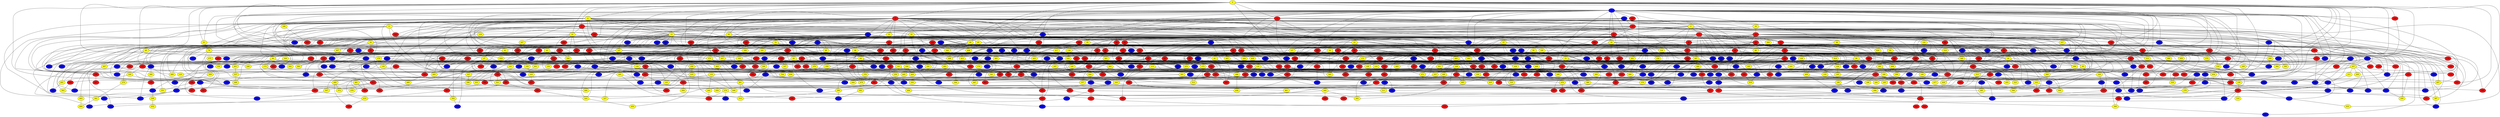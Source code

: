 graph {
0 [style = filled fillcolor = yellow];
1 [style = filled fillcolor = blue];
2 [style = filled fillcolor = red];
3 [style = filled fillcolor = red];
4 [style = filled fillcolor = yellow];
5 [style = filled fillcolor = red];
6 [style = filled fillcolor = yellow];
7 [style = filled fillcolor = red];
8 [style = filled fillcolor = blue];
9 [style = filled fillcolor = blue];
10 [style = filled fillcolor = yellow];
11 [style = filled fillcolor = yellow];
12 [style = filled fillcolor = blue];
13 [style = filled fillcolor = yellow];
14 [style = filled fillcolor = yellow];
15 [style = filled fillcolor = blue];
16 [style = filled fillcolor = red];
17 [style = filled fillcolor = red];
18 [style = filled fillcolor = yellow];
19 [style = filled fillcolor = red];
20 [style = filled fillcolor = red];
21 [style = filled fillcolor = yellow];
22 [style = filled fillcolor = yellow];
23 [style = filled fillcolor = blue];
24 [style = filled fillcolor = red];
25 [style = filled fillcolor = red];
26 [style = filled fillcolor = blue];
27 [style = filled fillcolor = blue];
28 [style = filled fillcolor = yellow];
29 [style = filled fillcolor = red];
30 [style = filled fillcolor = red];
31 [style = filled fillcolor = yellow];
32 [style = filled fillcolor = yellow];
33 [style = filled fillcolor = red];
34 [style = filled fillcolor = yellow];
35 [style = filled fillcolor = yellow];
36 [style = filled fillcolor = red];
37 [style = filled fillcolor = red];
38 [style = filled fillcolor = red];
39 [style = filled fillcolor = red];
40 [style = filled fillcolor = yellow];
41 [style = filled fillcolor = yellow];
42 [style = filled fillcolor = yellow];
43 [style = filled fillcolor = yellow];
44 [style = filled fillcolor = red];
45 [style = filled fillcolor = red];
46 [style = filled fillcolor = red];
47 [style = filled fillcolor = yellow];
48 [style = filled fillcolor = yellow];
49 [style = filled fillcolor = red];
50 [style = filled fillcolor = yellow];
51 [style = filled fillcolor = blue];
52 [style = filled fillcolor = blue];
53 [style = filled fillcolor = yellow];
54 [style = filled fillcolor = red];
55 [style = filled fillcolor = red];
56 [style = filled fillcolor = yellow];
57 [style = filled fillcolor = yellow];
58 [style = filled fillcolor = blue];
59 [style = filled fillcolor = yellow];
60 [style = filled fillcolor = yellow];
61 [style = filled fillcolor = blue];
62 [style = filled fillcolor = red];
63 [style = filled fillcolor = red];
64 [style = filled fillcolor = yellow];
65 [style = filled fillcolor = yellow];
66 [style = filled fillcolor = red];
67 [style = filled fillcolor = red];
68 [style = filled fillcolor = red];
69 [style = filled fillcolor = yellow];
70 [style = filled fillcolor = red];
71 [style = filled fillcolor = yellow];
72 [style = filled fillcolor = red];
73 [style = filled fillcolor = red];
74 [style = filled fillcolor = yellow];
75 [style = filled fillcolor = blue];
76 [style = filled fillcolor = yellow];
77 [style = filled fillcolor = blue];
78 [style = filled fillcolor = blue];
79 [style = filled fillcolor = blue];
80 [style = filled fillcolor = blue];
81 [style = filled fillcolor = yellow];
82 [style = filled fillcolor = blue];
83 [style = filled fillcolor = red];
84 [style = filled fillcolor = yellow];
85 [style = filled fillcolor = yellow];
86 [style = filled fillcolor = red];
87 [style = filled fillcolor = blue];
88 [style = filled fillcolor = red];
89 [style = filled fillcolor = blue];
90 [style = filled fillcolor = red];
91 [style = filled fillcolor = yellow];
92 [style = filled fillcolor = blue];
93 [style = filled fillcolor = yellow];
94 [style = filled fillcolor = red];
95 [style = filled fillcolor = red];
96 [style = filled fillcolor = red];
97 [style = filled fillcolor = red];
98 [style = filled fillcolor = yellow];
99 [style = filled fillcolor = red];
100 [style = filled fillcolor = yellow];
101 [style = filled fillcolor = yellow];
102 [style = filled fillcolor = red];
103 [style = filled fillcolor = yellow];
104 [style = filled fillcolor = yellow];
105 [style = filled fillcolor = red];
106 [style = filled fillcolor = red];
107 [style = filled fillcolor = blue];
108 [style = filled fillcolor = red];
109 [style = filled fillcolor = yellow];
110 [style = filled fillcolor = yellow];
111 [style = filled fillcolor = red];
112 [style = filled fillcolor = red];
113 [style = filled fillcolor = yellow];
114 [style = filled fillcolor = red];
115 [style = filled fillcolor = blue];
116 [style = filled fillcolor = yellow];
117 [style = filled fillcolor = red];
118 [style = filled fillcolor = red];
119 [style = filled fillcolor = blue];
120 [style = filled fillcolor = yellow];
121 [style = filled fillcolor = blue];
122 [style = filled fillcolor = red];
123 [style = filled fillcolor = blue];
124 [style = filled fillcolor = blue];
125 [style = filled fillcolor = yellow];
126 [style = filled fillcolor = yellow];
127 [style = filled fillcolor = yellow];
128 [style = filled fillcolor = yellow];
129 [style = filled fillcolor = yellow];
130 [style = filled fillcolor = red];
131 [style = filled fillcolor = blue];
132 [style = filled fillcolor = red];
133 [style = filled fillcolor = yellow];
134 [style = filled fillcolor = red];
135 [style = filled fillcolor = yellow];
136 [style = filled fillcolor = yellow];
137 [style = filled fillcolor = red];
138 [style = filled fillcolor = red];
139 [style = filled fillcolor = red];
140 [style = filled fillcolor = yellow];
141 [style = filled fillcolor = yellow];
142 [style = filled fillcolor = blue];
143 [style = filled fillcolor = red];
144 [style = filled fillcolor = red];
145 [style = filled fillcolor = yellow];
146 [style = filled fillcolor = red];
147 [style = filled fillcolor = yellow];
148 [style = filled fillcolor = red];
149 [style = filled fillcolor = yellow];
150 [style = filled fillcolor = yellow];
151 [style = filled fillcolor = red];
152 [style = filled fillcolor = yellow];
153 [style = filled fillcolor = red];
154 [style = filled fillcolor = red];
155 [style = filled fillcolor = yellow];
156 [style = filled fillcolor = red];
157 [style = filled fillcolor = red];
158 [style = filled fillcolor = blue];
159 [style = filled fillcolor = yellow];
160 [style = filled fillcolor = red];
161 [style = filled fillcolor = blue];
162 [style = filled fillcolor = red];
163 [style = filled fillcolor = yellow];
164 [style = filled fillcolor = blue];
165 [style = filled fillcolor = yellow];
166 [style = filled fillcolor = yellow];
167 [style = filled fillcolor = yellow];
168 [style = filled fillcolor = red];
169 [style = filled fillcolor = blue];
170 [style = filled fillcolor = blue];
171 [style = filled fillcolor = yellow];
172 [style = filled fillcolor = blue];
173 [style = filled fillcolor = yellow];
174 [style = filled fillcolor = blue];
175 [style = filled fillcolor = blue];
176 [style = filled fillcolor = blue];
177 [style = filled fillcolor = red];
178 [style = filled fillcolor = red];
179 [style = filled fillcolor = red];
180 [style = filled fillcolor = red];
181 [style = filled fillcolor = blue];
182 [style = filled fillcolor = yellow];
183 [style = filled fillcolor = blue];
184 [style = filled fillcolor = red];
185 [style = filled fillcolor = yellow];
186 [style = filled fillcolor = yellow];
187 [style = filled fillcolor = red];
188 [style = filled fillcolor = yellow];
189 [style = filled fillcolor = red];
190 [style = filled fillcolor = yellow];
191 [style = filled fillcolor = yellow];
192 [style = filled fillcolor = blue];
193 [style = filled fillcolor = blue];
194 [style = filled fillcolor = blue];
195 [style = filled fillcolor = yellow];
196 [style = filled fillcolor = blue];
197 [style = filled fillcolor = blue];
198 [style = filled fillcolor = red];
199 [style = filled fillcolor = yellow];
200 [style = filled fillcolor = yellow];
201 [style = filled fillcolor = yellow];
202 [style = filled fillcolor = red];
203 [style = filled fillcolor = red];
204 [style = filled fillcolor = yellow];
205 [style = filled fillcolor = yellow];
206 [style = filled fillcolor = red];
207 [style = filled fillcolor = yellow];
208 [style = filled fillcolor = red];
209 [style = filled fillcolor = yellow];
210 [style = filled fillcolor = blue];
211 [style = filled fillcolor = yellow];
212 [style = filled fillcolor = blue];
213 [style = filled fillcolor = blue];
214 [style = filled fillcolor = blue];
215 [style = filled fillcolor = blue];
216 [style = filled fillcolor = red];
217 [style = filled fillcolor = yellow];
218 [style = filled fillcolor = yellow];
219 [style = filled fillcolor = red];
220 [style = filled fillcolor = yellow];
221 [style = filled fillcolor = blue];
222 [style = filled fillcolor = red];
223 [style = filled fillcolor = red];
224 [style = filled fillcolor = yellow];
225 [style = filled fillcolor = red];
226 [style = filled fillcolor = blue];
227 [style = filled fillcolor = yellow];
228 [style = filled fillcolor = blue];
229 [style = filled fillcolor = red];
230 [style = filled fillcolor = blue];
231 [style = filled fillcolor = red];
232 [style = filled fillcolor = blue];
233 [style = filled fillcolor = red];
234 [style = filled fillcolor = blue];
235 [style = filled fillcolor = red];
236 [style = filled fillcolor = blue];
237 [style = filled fillcolor = yellow];
238 [style = filled fillcolor = red];
239 [style = filled fillcolor = blue];
240 [style = filled fillcolor = blue];
241 [style = filled fillcolor = yellow];
242 [style = filled fillcolor = yellow];
243 [style = filled fillcolor = blue];
244 [style = filled fillcolor = yellow];
245 [style = filled fillcolor = blue];
246 [style = filled fillcolor = yellow];
247 [style = filled fillcolor = yellow];
248 [style = filled fillcolor = yellow];
249 [style = filled fillcolor = blue];
250 [style = filled fillcolor = yellow];
251 [style = filled fillcolor = blue];
252 [style = filled fillcolor = red];
253 [style = filled fillcolor = red];
254 [style = filled fillcolor = red];
255 [style = filled fillcolor = red];
256 [style = filled fillcolor = yellow];
257 [style = filled fillcolor = yellow];
258 [style = filled fillcolor = yellow];
259 [style = filled fillcolor = blue];
260 [style = filled fillcolor = red];
261 [style = filled fillcolor = yellow];
262 [style = filled fillcolor = yellow];
263 [style = filled fillcolor = blue];
264 [style = filled fillcolor = yellow];
265 [style = filled fillcolor = blue];
266 [style = filled fillcolor = yellow];
267 [style = filled fillcolor = blue];
268 [style = filled fillcolor = red];
269 [style = filled fillcolor = blue];
270 [style = filled fillcolor = blue];
271 [style = filled fillcolor = yellow];
272 [style = filled fillcolor = yellow];
273 [style = filled fillcolor = red];
274 [style = filled fillcolor = yellow];
275 [style = filled fillcolor = yellow];
276 [style = filled fillcolor = yellow];
277 [style = filled fillcolor = red];
278 [style = filled fillcolor = yellow];
279 [style = filled fillcolor = yellow];
280 [style = filled fillcolor = blue];
281 [style = filled fillcolor = red];
282 [style = filled fillcolor = yellow];
283 [style = filled fillcolor = blue];
284 [style = filled fillcolor = blue];
285 [style = filled fillcolor = blue];
286 [style = filled fillcolor = blue];
287 [style = filled fillcolor = yellow];
288 [style = filled fillcolor = yellow];
289 [style = filled fillcolor = red];
290 [style = filled fillcolor = blue];
291 [style = filled fillcolor = red];
292 [style = filled fillcolor = red];
293 [style = filled fillcolor = blue];
294 [style = filled fillcolor = yellow];
295 [style = filled fillcolor = yellow];
296 [style = filled fillcolor = blue];
297 [style = filled fillcolor = yellow];
298 [style = filled fillcolor = red];
299 [style = filled fillcolor = yellow];
300 [style = filled fillcolor = yellow];
301 [style = filled fillcolor = yellow];
302 [style = filled fillcolor = yellow];
303 [style = filled fillcolor = blue];
304 [style = filled fillcolor = red];
305 [style = filled fillcolor = red];
306 [style = filled fillcolor = red];
307 [style = filled fillcolor = yellow];
308 [style = filled fillcolor = blue];
309 [style = filled fillcolor = yellow];
310 [style = filled fillcolor = red];
311 [style = filled fillcolor = red];
312 [style = filled fillcolor = yellow];
313 [style = filled fillcolor = blue];
314 [style = filled fillcolor = red];
315 [style = filled fillcolor = red];
316 [style = filled fillcolor = yellow];
317 [style = filled fillcolor = blue];
318 [style = filled fillcolor = red];
319 [style = filled fillcolor = blue];
320 [style = filled fillcolor = yellow];
321 [style = filled fillcolor = yellow];
322 [style = filled fillcolor = blue];
323 [style = filled fillcolor = red];
324 [style = filled fillcolor = blue];
325 [style = filled fillcolor = yellow];
326 [style = filled fillcolor = yellow];
327 [style = filled fillcolor = blue];
328 [style = filled fillcolor = yellow];
329 [style = filled fillcolor = yellow];
330 [style = filled fillcolor = yellow];
331 [style = filled fillcolor = red];
332 [style = filled fillcolor = yellow];
333 [style = filled fillcolor = blue];
334 [style = filled fillcolor = red];
335 [style = filled fillcolor = blue];
336 [style = filled fillcolor = blue];
337 [style = filled fillcolor = blue];
338 [style = filled fillcolor = blue];
339 [style = filled fillcolor = red];
340 [style = filled fillcolor = yellow];
341 [style = filled fillcolor = red];
342 [style = filled fillcolor = blue];
343 [style = filled fillcolor = red];
344 [style = filled fillcolor = blue];
345 [style = filled fillcolor = yellow];
346 [style = filled fillcolor = red];
347 [style = filled fillcolor = red];
348 [style = filled fillcolor = blue];
349 [style = filled fillcolor = yellow];
350 [style = filled fillcolor = red];
351 [style = filled fillcolor = red];
352 [style = filled fillcolor = blue];
353 [style = filled fillcolor = red];
354 [style = filled fillcolor = blue];
355 [style = filled fillcolor = blue];
356 [style = filled fillcolor = red];
357 [style = filled fillcolor = yellow];
358 [style = filled fillcolor = blue];
359 [style = filled fillcolor = yellow];
360 [style = filled fillcolor = yellow];
361 [style = filled fillcolor = blue];
362 [style = filled fillcolor = yellow];
363 [style = filled fillcolor = red];
364 [style = filled fillcolor = yellow];
365 [style = filled fillcolor = yellow];
366 [style = filled fillcolor = blue];
367 [style = filled fillcolor = red];
368 [style = filled fillcolor = blue];
369 [style = filled fillcolor = blue];
370 [style = filled fillcolor = yellow];
371 [style = filled fillcolor = blue];
372 [style = filled fillcolor = blue];
373 [style = filled fillcolor = red];
374 [style = filled fillcolor = blue];
375 [style = filled fillcolor = blue];
376 [style = filled fillcolor = yellow];
377 [style = filled fillcolor = red];
378 [style = filled fillcolor = blue];
379 [style = filled fillcolor = yellow];
380 [style = filled fillcolor = yellow];
381 [style = filled fillcolor = red];
382 [style = filled fillcolor = blue];
383 [style = filled fillcolor = red];
384 [style = filled fillcolor = yellow];
385 [style = filled fillcolor = red];
386 [style = filled fillcolor = red];
387 [style = filled fillcolor = yellow];
388 [style = filled fillcolor = blue];
389 [style = filled fillcolor = yellow];
390 [style = filled fillcolor = red];
391 [style = filled fillcolor = blue];
392 [style = filled fillcolor = yellow];
393 [style = filled fillcolor = yellow];
394 [style = filled fillcolor = blue];
395 [style = filled fillcolor = red];
396 [style = filled fillcolor = yellow];
397 [style = filled fillcolor = blue];
398 [style = filled fillcolor = red];
399 [style = filled fillcolor = yellow];
400 [style = filled fillcolor = yellow];
401 [style = filled fillcolor = yellow];
402 [style = filled fillcolor = red];
403 [style = filled fillcolor = yellow];
404 [style = filled fillcolor = blue];
405 [style = filled fillcolor = blue];
406 [style = filled fillcolor = yellow];
407 [style = filled fillcolor = yellow];
408 [style = filled fillcolor = red];
409 [style = filled fillcolor = yellow];
410 [style = filled fillcolor = blue];
411 [style = filled fillcolor = blue];
412 [style = filled fillcolor = red];
413 [style = filled fillcolor = yellow];
414 [style = filled fillcolor = blue];
415 [style = filled fillcolor = red];
416 [style = filled fillcolor = yellow];
417 [style = filled fillcolor = red];
418 [style = filled fillcolor = yellow];
419 [style = filled fillcolor = yellow];
420 [style = filled fillcolor = red];
421 [style = filled fillcolor = red];
422 [style = filled fillcolor = red];
423 [style = filled fillcolor = red];
424 [style = filled fillcolor = yellow];
425 [style = filled fillcolor = yellow];
426 [style = filled fillcolor = blue];
427 [style = filled fillcolor = blue];
428 [style = filled fillcolor = yellow];
429 [style = filled fillcolor = yellow];
430 [style = filled fillcolor = yellow];
431 [style = filled fillcolor = blue];
432 [style = filled fillcolor = red];
433 [style = filled fillcolor = red];
434 [style = filled fillcolor = blue];
435 [style = filled fillcolor = yellow];
436 [style = filled fillcolor = red];
437 [style = filled fillcolor = red];
438 [style = filled fillcolor = red];
439 [style = filled fillcolor = blue];
440 [style = filled fillcolor = yellow];
441 [style = filled fillcolor = red];
442 [style = filled fillcolor = red];
443 [style = filled fillcolor = blue];
444 [style = filled fillcolor = red];
445 [style = filled fillcolor = red];
446 [style = filled fillcolor = blue];
447 [style = filled fillcolor = red];
448 [style = filled fillcolor = yellow];
449 [style = filled fillcolor = blue];
450 [style = filled fillcolor = blue];
451 [style = filled fillcolor = red];
452 [style = filled fillcolor = yellow];
453 [style = filled fillcolor = blue];
454 [style = filled fillcolor = red];
455 [style = filled fillcolor = yellow];
456 [style = filled fillcolor = blue];
457 [style = filled fillcolor = red];
458 [style = filled fillcolor = blue];
459 [style = filled fillcolor = blue];
460 [style = filled fillcolor = blue];
461 [style = filled fillcolor = yellow];
462 [style = filled fillcolor = red];
463 [style = filled fillcolor = red];
464 [style = filled fillcolor = blue];
465 [style = filled fillcolor = red];
466 [style = filled fillcolor = red];
467 [style = filled fillcolor = blue];
468 [style = filled fillcolor = yellow];
469 [style = filled fillcolor = red];
470 [style = filled fillcolor = blue];
471 [style = filled fillcolor = red];
472 [style = filled fillcolor = blue];
473 [style = filled fillcolor = blue];
474 [style = filled fillcolor = blue];
475 [style = filled fillcolor = red];
476 [style = filled fillcolor = blue];
477 [style = filled fillcolor = red];
478 [style = filled fillcolor = yellow];
479 [style = filled fillcolor = blue];
480 [style = filled fillcolor = red];
481 [style = filled fillcolor = yellow];
482 [style = filled fillcolor = red];
483 [style = filled fillcolor = red];
484 [style = filled fillcolor = yellow];
485 [style = filled fillcolor = yellow];
486 [style = filled fillcolor = yellow];
487 [style = filled fillcolor = blue];
488 [style = filled fillcolor = red];
489 [style = filled fillcolor = yellow];
490 [style = filled fillcolor = red];
491 [style = filled fillcolor = blue];
492 [style = filled fillcolor = yellow];
493 [style = filled fillcolor = red];
494 [style = filled fillcolor = red];
495 [style = filled fillcolor = blue];
496 [style = filled fillcolor = red];
497 [style = filled fillcolor = yellow];
498 [style = filled fillcolor = yellow];
499 [style = filled fillcolor = red];
500 [style = filled fillcolor = red];
501 [style = filled fillcolor = red];
502 [style = filled fillcolor = yellow];
503 [style = filled fillcolor = red];
504 [style = filled fillcolor = blue];
505 [style = filled fillcolor = blue];
506 [style = filled fillcolor = yellow];
507 [style = filled fillcolor = blue];
508 [style = filled fillcolor = yellow];
509 [style = filled fillcolor = red];
510 [style = filled fillcolor = yellow];
511 [style = filled fillcolor = yellow];
512 [style = filled fillcolor = yellow];
513 [style = filled fillcolor = red];
514 [style = filled fillcolor = yellow];
515 [style = filled fillcolor = yellow];
516 [style = filled fillcolor = red];
517 [style = filled fillcolor = blue];
518 [style = filled fillcolor = yellow];
519 [style = filled fillcolor = yellow];
520 [style = filled fillcolor = blue];
521 [style = filled fillcolor = yellow];
522 [style = filled fillcolor = red];
523 [style = filled fillcolor = yellow];
524 [style = filled fillcolor = red];
525 [style = filled fillcolor = blue];
526 [style = filled fillcolor = blue];
527 [style = filled fillcolor = yellow];
528 [style = filled fillcolor = yellow];
529 [style = filled fillcolor = yellow];
530 [style = filled fillcolor = red];
531 [style = filled fillcolor = blue];
532 [style = filled fillcolor = blue];
533 [style = filled fillcolor = yellow];
534 [style = filled fillcolor = blue];
535 [style = filled fillcolor = blue];
536 [style = filled fillcolor = blue];
537 [style = filled fillcolor = blue];
538 [style = filled fillcolor = blue];
539 [style = filled fillcolor = blue];
540 [style = filled fillcolor = red];
541 [style = filled fillcolor = red];
542 [style = filled fillcolor = blue];
543 [style = filled fillcolor = red];
544 [style = filled fillcolor = red];
545 [style = filled fillcolor = red];
546 [style = filled fillcolor = red];
547 [style = filled fillcolor = red];
548 [style = filled fillcolor = red];
549 [style = filled fillcolor = blue];
550 [style = filled fillcolor = yellow];
551 [style = filled fillcolor = yellow];
552 [style = filled fillcolor = red];
553 [style = filled fillcolor = red];
554 [style = filled fillcolor = blue];
555 [style = filled fillcolor = yellow];
556 [style = filled fillcolor = red];
557 [style = filled fillcolor = yellow];
558 [style = filled fillcolor = red];
559 [style = filled fillcolor = yellow];
560 [style = filled fillcolor = yellow];
561 [style = filled fillcolor = yellow];
562 [style = filled fillcolor = blue];
563 [style = filled fillcolor = yellow];
564 [style = filled fillcolor = blue];
565 [style = filled fillcolor = yellow];
566 [style = filled fillcolor = blue];
567 [style = filled fillcolor = red];
568 [style = filled fillcolor = blue];
569 [style = filled fillcolor = yellow];
570 [style = filled fillcolor = yellow];
571 [style = filled fillcolor = blue];
572 [style = filled fillcolor = yellow];
573 [style = filled fillcolor = blue];
574 [style = filled fillcolor = blue];
575 [style = filled fillcolor = blue];
576 [style = filled fillcolor = yellow];
577 [style = filled fillcolor = blue];
578 [style = filled fillcolor = red];
579 [style = filled fillcolor = red];
580 [style = filled fillcolor = red];
581 [style = filled fillcolor = red];
582 [style = filled fillcolor = red];
583 [style = filled fillcolor = yellow];
584 [style = filled fillcolor = yellow];
585 [style = filled fillcolor = blue];
586 [style = filled fillcolor = blue];
587 [style = filled fillcolor = blue];
588 [style = filled fillcolor = red];
589 [style = filled fillcolor = red];
590 [style = filled fillcolor = yellow];
591 [style = filled fillcolor = blue];
592 [style = filled fillcolor = yellow];
593 [style = filled fillcolor = blue];
594 [style = filled fillcolor = yellow];
595 [style = filled fillcolor = red];
596 [style = filled fillcolor = red];
597 [style = filled fillcolor = yellow];
598 [style = filled fillcolor = yellow];
599 [style = filled fillcolor = red];
600 [style = filled fillcolor = yellow];
601 [style = filled fillcolor = yellow];
602 [style = filled fillcolor = blue];
603 [style = filled fillcolor = red];
604 [style = filled fillcolor = red];
605 [style = filled fillcolor = yellow];
606 [style = filled fillcolor = yellow];
607 [style = filled fillcolor = blue];
608 [style = filled fillcolor = yellow];
609 [style = filled fillcolor = blue];
610 [style = filled fillcolor = blue];
611 [style = filled fillcolor = blue];
612 [style = filled fillcolor = blue];
613 [style = filled fillcolor = blue];
614 [style = filled fillcolor = yellow];
615 [style = filled fillcolor = red];
616 [style = filled fillcolor = yellow];
617 [style = filled fillcolor = red];
618 [style = filled fillcolor = blue];
619 [style = filled fillcolor = red];
620 [style = filled fillcolor = red];
621 [style = filled fillcolor = red];
622 [style = filled fillcolor = red];
623 [style = filled fillcolor = red];
624 [style = filled fillcolor = blue];
625 [style = filled fillcolor = red];
626 [style = filled fillcolor = blue];
627 [style = filled fillcolor = blue];
628 [style = filled fillcolor = red];
629 [style = filled fillcolor = yellow];
630 [style = filled fillcolor = red];
631 [style = filled fillcolor = blue];
632 [style = filled fillcolor = yellow];
633 [style = filled fillcolor = yellow];
634 [style = filled fillcolor = yellow];
635 [style = filled fillcolor = blue];
636 [style = filled fillcolor = red];
637 [style = filled fillcolor = yellow];
638 [style = filled fillcolor = red];
639 [style = filled fillcolor = blue];
640 [style = filled fillcolor = blue];
641 [style = filled fillcolor = blue];
642 [style = filled fillcolor = blue];
643 [style = filled fillcolor = blue];
644 [style = filled fillcolor = blue];
645 [style = filled fillcolor = yellow];
646 [style = filled fillcolor = yellow];
647 [style = filled fillcolor = red];
648 [style = filled fillcolor = blue];
649 [style = filled fillcolor = yellow];
650 [style = filled fillcolor = yellow];
651 [style = filled fillcolor = blue];
652 [style = filled fillcolor = blue];
653 [style = filled fillcolor = blue];
654 [style = filled fillcolor = yellow];
655 [style = filled fillcolor = red];
656 [style = filled fillcolor = yellow];
657 [style = filled fillcolor = red];
658 [style = filled fillcolor = yellow];
659 [style = filled fillcolor = blue];
660 [style = filled fillcolor = blue];
661 [style = filled fillcolor = red];
662 [style = filled fillcolor = blue];
663 [style = filled fillcolor = yellow];
664 [style = filled fillcolor = blue];
665 [style = filled fillcolor = red];
666 [style = filled fillcolor = blue];
667 [style = filled fillcolor = yellow];
668 [style = filled fillcolor = red];
669 [style = filled fillcolor = red];
670 [style = filled fillcolor = yellow];
671 [style = filled fillcolor = red];
672 [style = filled fillcolor = red];
673 [style = filled fillcolor = red];
674 [style = filled fillcolor = blue];
675 [style = filled fillcolor = yellow];
676 [style = filled fillcolor = red];
677 [style = filled fillcolor = yellow];
678 [style = filled fillcolor = yellow];
679 [style = filled fillcolor = yellow];
680 [style = filled fillcolor = blue];
681 [style = filled fillcolor = red];
682 [style = filled fillcolor = red];
683 [style = filled fillcolor = red];
684 [style = filled fillcolor = yellow];
685 [style = filled fillcolor = yellow];
686 [style = filled fillcolor = yellow];
687 [style = filled fillcolor = blue];
688 [style = filled fillcolor = blue];
689 [style = filled fillcolor = yellow];
690 [style = filled fillcolor = red];
691 [style = filled fillcolor = yellow];
692 [style = filled fillcolor = blue];
693 [style = filled fillcolor = yellow];
694 [style = filled fillcolor = yellow];
695 [style = filled fillcolor = red];
696 [style = filled fillcolor = yellow];
697 [style = filled fillcolor = yellow];
698 [style = filled fillcolor = yellow];
699 [style = filled fillcolor = blue];
700 [style = filled fillcolor = red];
701 [style = filled fillcolor = red];
702 [style = filled fillcolor = blue];
703 [style = filled fillcolor = red];
704 [style = filled fillcolor = yellow];
705 [style = filled fillcolor = blue];
706 [style = filled fillcolor = blue];
707 [style = filled fillcolor = blue];
0 -- 6;
0 -- 9;
0 -- 14;
0 -- 28;
0 -- 31;
0 -- 50;
0 -- 69;
0 -- 96;
0 -- 107;
0 -- 118;
0 -- 124;
0 -- 132;
0 -- 144;
0 -- 157;
0 -- 188;
0 -- 191;
0 -- 199;
0 -- 216;
0 -- 238;
0 -- 263;
0 -- 308;
0 -- 332;
0 -- 361;
0 -- 467;
0 -- 496;
0 -- 609;
0 -- 655;
1 -- 2;
1 -- 3;
1 -- 4;
1 -- 10;
1 -- 12;
1 -- 28;
1 -- 30;
1 -- 31;
0 -- 5;
0 -- 3;
0 -- 2;
0 -- 1;
1 -- 33;
1 -- 37;
1 -- 64;
1 -- 83;
1 -- 92;
1 -- 101;
1 -- 110;
1 -- 117;
1 -- 128;
1 -- 131;
1 -- 136;
1 -- 138;
1 -- 152;
1 -- 173;
1 -- 175;
1 -- 177;
1 -- 178;
1 -- 201;
1 -- 216;
1 -- 234;
1 -- 240;
1 -- 249;
1 -- 268;
1 -- 270;
1 -- 292;
1 -- 297;
1 -- 305;
1 -- 349;
1 -- 356;
1 -- 363;
1 -- 372;
1 -- 385;
1 -- 446;
1 -- 480;
1 -- 652;
1 -- 673;
1 -- 683;
2 -- 12;
2 -- 16;
2 -- 38;
2 -- 40;
2 -- 43;
2 -- 49;
2 -- 59;
2 -- 77;
2 -- 79;
2 -- 172;
2 -- 233;
2 -- 261;
2 -- 316;
2 -- 342;
2 -- 498;
2 -- 658;
3 -- 4;
3 -- 5;
3 -- 20;
3 -- 21;
3 -- 23;
3 -- 27;
3 -- 36;
3 -- 37;
3 -- 39;
3 -- 42;
3 -- 47;
3 -- 49;
3 -- 50;
3 -- 52;
3 -- 53;
3 -- 61;
3 -- 65;
3 -- 70;
3 -- 95;
3 -- 103;
3 -- 104;
3 -- 124;
3 -- 129;
3 -- 130;
3 -- 135;
3 -- 145;
3 -- 159;
3 -- 160;
3 -- 162;
3 -- 173;
3 -- 183;
3 -- 198;
3 -- 208;
3 -- 226;
3 -- 227;
3 -- 245;
3 -- 247;
3 -- 265;
3 -- 296;
3 -- 299;
3 -- 304;
3 -- 335;
3 -- 362;
3 -- 400;
3 -- 428;
3 -- 438;
3 -- 478;
3 -- 489;
3 -- 543;
3 -- 545;
3 -- 610;
3 -- 640;
3 -- 686;
4 -- 7;
4 -- 13;
4 -- 26;
4 -- 40;
4 -- 58;
4 -- 67;
4 -- 85;
4 -- 87;
4 -- 157;
4 -- 218;
4 -- 292;
4 -- 310;
4 -- 348;
4 -- 351;
4 -- 401;
4 -- 465;
4 -- 657;
4 -- 664;
4 -- 697;
4 -- 702;
5 -- 13;
5 -- 14;
5 -- 79;
5 -- 119;
5 -- 161;
5 -- 198;
5 -- 265;
5 -- 289;
5 -- 312;
5 -- 399;
5 -- 416;
5 -- 418;
5 -- 437;
5 -- 554;
5 -- 685;
6 -- 11;
6 -- 12;
6 -- 13;
6 -- 27;
6 -- 43;
6 -- 54;
6 -- 55;
6 -- 60;
6 -- 74;
6 -- 77;
6 -- 80;
6 -- 81;
6 -- 147;
6 -- 168;
6 -- 174;
6 -- 189;
6 -- 190;
6 -- 194;
6 -- 272;
6 -- 386;
6 -- 546;
6 -- 644;
7 -- 10;
7 -- 17;
7 -- 29;
7 -- 39;
7 -- 45;
7 -- 48;
7 -- 54;
7 -- 82;
7 -- 139;
7 -- 171;
7 -- 207;
7 -- 213;
7 -- 217;
7 -- 218;
7 -- 230;
7 -- 237;
7 -- 243;
7 -- 264;
7 -- 280;
7 -- 287;
7 -- 296;
7 -- 306;
7 -- 322;
7 -- 329;
7 -- 403;
7 -- 422;
7 -- 437;
7 -- 451;
7 -- 467;
7 -- 511;
7 -- 547;
7 -- 570;
7 -- 591;
7 -- 594;
8 -- 9;
8 -- 16;
8 -- 18;
8 -- 32;
8 -- 105;
8 -- 137;
8 -- 147;
8 -- 474;
8 -- 505;
8 -- 633;
8 -- 659;
9 -- 17;
9 -- 44;
9 -- 111;
9 -- 140;
9 -- 172;
9 -- 295;
9 -- 315;
9 -- 318;
9 -- 483;
9 -- 551;
9 -- 567;
9 -- 584;
9 -- 604;
9 -- 644;
9 -- 700;
10 -- 27;
10 -- 48;
10 -- 51;
10 -- 63;
10 -- 67;
10 -- 92;
10 -- 107;
10 -- 114;
10 -- 127;
10 -- 213;
10 -- 221;
10 -- 232;
10 -- 277;
10 -- 281;
10 -- 318;
10 -- 435;
10 -- 438;
10 -- 452;
10 -- 516;
10 -- 655;
10 -- 697;
10 -- 701;
11 -- 22;
11 -- 26;
11 -- 69;
11 -- 176;
11 -- 189;
11 -- 271;
11 -- 274;
11 -- 407;
11 -- 526;
11 -- 543;
11 -- 554;
12 -- 44;
12 -- 150;
12 -- 235;
12 -- 291;
12 -- 398;
13 -- 15;
13 -- 47;
13 -- 59;
13 -- 65;
13 -- 71;
13 -- 82;
13 -- 86;
13 -- 102;
13 -- 119;
13 -- 122;
13 -- 169;
13 -- 177;
13 -- 254;
13 -- 286;
13 -- 343;
13 -- 371;
13 -- 407;
13 -- 453;
13 -- 462;
13 -- 493;
13 -- 497;
13 -- 555;
13 -- 613;
13 -- 640;
14 -- 15;
14 -- 68;
14 -- 74;
14 -- 97;
14 -- 184;
14 -- 247;
14 -- 294;
14 -- 447;
14 -- 450;
14 -- 462;
14 -- 464;
14 -- 477;
14 -- 526;
14 -- 620;
15 -- 32;
15 -- 52;
15 -- 60;
15 -- 61;
15 -- 81;
15 -- 90;
15 -- 98;
15 -- 102;
15 -- 131;
15 -- 157;
15 -- 165;
15 -- 176;
15 -- 182;
15 -- 225;
15 -- 309;
15 -- 395;
15 -- 407;
15 -- 425;
15 -- 437;
15 -- 486;
15 -- 519;
15 -- 561;
15 -- 578;
15 -- 608;
15 -- 623;
15 -- 624;
15 -- 628;
16 -- 17;
16 -- 19;
16 -- 23;
16 -- 71;
16 -- 95;
16 -- 99;
16 -- 144;
16 -- 193;
16 -- 196;
16 -- 262;
16 -- 275;
16 -- 280;
16 -- 314;
16 -- 323;
16 -- 345;
16 -- 484;
16 -- 587;
16 -- 612;
17 -- 24;
17 -- 26;
17 -- 69;
17 -- 71;
17 -- 93;
17 -- 108;
17 -- 156;
17 -- 164;
17 -- 178;
17 -- 197;
17 -- 258;
17 -- 260;
17 -- 282;
17 -- 331;
17 -- 385;
17 -- 410;
17 -- 499;
17 -- 678;
18 -- 19;
18 -- 116;
18 -- 525;
19 -- 24;
19 -- 25;
19 -- 45;
19 -- 56;
19 -- 99;
19 -- 118;
19 -- 197;
19 -- 227;
19 -- 236;
19 -- 244;
19 -- 292;
19 -- 330;
19 -- 340;
19 -- 490;
19 -- 654;
20 -- 25;
20 -- 34;
20 -- 38;
20 -- 41;
20 -- 63;
20 -- 89;
20 -- 117;
20 -- 144;
20 -- 228;
20 -- 676;
21 -- 81;
21 -- 97;
21 -- 417;
21 -- 441;
21 -- 484;
22 -- 28;
22 -- 31;
22 -- 46;
22 -- 99;
22 -- 115;
22 -- 179;
22 -- 353;
22 -- 394;
22 -- 579;
22 -- 641;
23 -- 29;
23 -- 35;
23 -- 73;
23 -- 74;
23 -- 78;
23 -- 134;
23 -- 152;
23 -- 214;
23 -- 238;
23 -- 286;
23 -- 307;
23 -- 534;
23 -- 581;
23 -- 601;
23 -- 607;
23 -- 619;
24 -- 283;
24 -- 339;
24 -- 341;
24 -- 397;
24 -- 441;
24 -- 452;
24 -- 524;
25 -- 171;
25 -- 174;
25 -- 468;
25 -- 505;
26 -- 34;
26 -- 41;
26 -- 70;
26 -- 73;
26 -- 140;
26 -- 150;
26 -- 171;
26 -- 201;
26 -- 271;
26 -- 284;
26 -- 448;
26 -- 499;
26 -- 614;
26 -- 615;
26 -- 617;
27 -- 30;
27 -- 260;
27 -- 422;
27 -- 498;
27 -- 626;
28 -- 87;
28 -- 112;
28 -- 146;
28 -- 217;
28 -- 252;
28 -- 403;
28 -- 447;
28 -- 548;
28 -- 661;
28 -- 689;
29 -- 33;
29 -- 34;
29 -- 38;
29 -- 39;
29 -- 56;
29 -- 88;
29 -- 164;
29 -- 170;
29 -- 290;
29 -- 460;
29 -- 505;
29 -- 515;
29 -- 549;
29 -- 591;
29 -- 608;
29 -- 614;
29 -- 616;
29 -- 670;
29 -- 705;
30 -- 79;
30 -- 252;
30 -- 375;
30 -- 601;
31 -- 76;
32 -- 56;
32 -- 114;
32 -- 213;
32 -- 301;
32 -- 345;
32 -- 395;
33 -- 263;
33 -- 282;
34 -- 40;
34 -- 68;
34 -- 137;
34 -- 148;
34 -- 195;
34 -- 368;
34 -- 423;
34 -- 507;
34 -- 564;
34 -- 671;
35 -- 51;
35 -- 80;
35 -- 130;
35 -- 322;
35 -- 382;
35 -- 620;
36 -- 109;
36 -- 137;
36 -- 210;
36 -- 321;
36 -- 409;
36 -- 556;
37 -- 45;
37 -- 51;
37 -- 87;
37 -- 97;
37 -- 98;
37 -- 127;
37 -- 146;
37 -- 163;
37 -- 441;
37 -- 485;
37 -- 681;
38 -- 272;
38 -- 634;
39 -- 49;
39 -- 83;
39 -- 115;
39 -- 149;
39 -- 408;
40 -- 356;
41 -- 129;
41 -- 479;
42 -- 153;
42 -- 186;
42 -- 187;
42 -- 531;
42 -- 644;
42 -- 683;
43 -- 55;
43 -- 312;
43 -- 373;
43 -- 498;
43 -- 544;
43 -- 593;
44 -- 88;
44 -- 170;
44 -- 415;
45 -- 46;
45 -- 67;
45 -- 387;
46 -- 119;
46 -- 361;
46 -- 431;
46 -- 479;
46 -- 503;
46 -- 512;
46 -- 538;
47 -- 195;
47 -- 203;
47 -- 389;
47 -- 439;
47 -- 501;
47 -- 502;
47 -- 517;
48 -- 223;
48 -- 263;
49 -- 133;
49 -- 151;
49 -- 159;
49 -- 161;
49 -- 228;
49 -- 236;
49 -- 239;
49 -- 241;
49 -- 258;
49 -- 331;
49 -- 341;
49 -- 372;
49 -- 403;
49 -- 485;
49 -- 625;
49 -- 685;
50 -- 62;
50 -- 96;
50 -- 647;
50 -- 679;
50 -- 689;
51 -- 671;
52 -- 58;
52 -- 113;
52 -- 126;
52 -- 531;
52 -- 672;
53 -- 66;
53 -- 72;
53 -- 208;
53 -- 267;
53 -- 449;
53 -- 583;
54 -- 89;
54 -- 101;
54 -- 136;
54 -- 177;
54 -- 302;
54 -- 316;
54 -- 327;
54 -- 348;
54 -- 582;
55 -- 120;
55 -- 314;
55 -- 383;
55 -- 414;
55 -- 434;
55 -- 520;
56 -- 122;
56 -- 155;
56 -- 183;
56 -- 318;
56 -- 523;
56 -- 549;
56 -- 635;
57 -- 100;
57 -- 235;
57 -- 267;
57 -- 287;
57 -- 288;
57 -- 472;
57 -- 473;
57 -- 587;
58 -- 138;
59 -- 141;
59 -- 182;
59 -- 255;
59 -- 376;
59 -- 426;
59 -- 643;
60 -- 78;
60 -- 413;
60 -- 466;
60 -- 591;
61 -- 62;
61 -- 111;
61 -- 210;
61 -- 221;
61 -- 226;
61 -- 249;
61 -- 344;
61 -- 611;
62 -- 104;
62 -- 105;
62 -- 140;
62 -- 286;
62 -- 375;
62 -- 516;
63 -- 257;
63 -- 273;
63 -- 368;
64 -- 72;
64 -- 92;
64 -- 459;
65 -- 101;
65 -- 142;
65 -- 143;
65 -- 391;
65 -- 583;
65 -- 605;
66 -- 94;
66 -- 298;
66 -- 310;
66 -- 373;
66 -- 536;
66 -- 596;
67 -- 94;
67 -- 105;
67 -- 106;
67 -- 222;
67 -- 276;
67 -- 287;
67 -- 299;
67 -- 346;
67 -- 367;
67 -- 569;
67 -- 627;
68 -- 386;
68 -- 634;
69 -- 122;
69 -- 366;
69 -- 379;
69 -- 563;
69 -- 585;
70 -- 110;
70 -- 431;
71 -- 181;
71 -- 185;
71 -- 194;
71 -- 243;
71 -- 376;
71 -- 532;
71 -- 540;
71 -- 541;
71 -- 548;
71 -- 706;
72 -- 106;
72 -- 193;
72 -- 266;
72 -- 306;
72 -- 370;
72 -- 412;
72 -- 424;
72 -- 425;
72 -- 577;
73 -- 458;
73 -- 682;
74 -- 77;
74 -- 85;
74 -- 136;
74 -- 214;
74 -- 311;
74 -- 645;
75 -- 109;
75 -- 154;
76 -- 89;
76 -- 248;
76 -- 374;
76 -- 540;
77 -- 84;
77 -- 361;
77 -- 435;
77 -- 600;
78 -- 509;
78 -- 520;
79 -- 220;
79 -- 705;
80 -- 410;
80 -- 514;
81 -- 84;
81 -- 225;
81 -- 383;
82 -- 129;
82 -- 222;
83 -- 109;
83 -- 218;
83 -- 364;
83 -- 538;
84 -- 173;
84 -- 187;
84 -- 269;
84 -- 359;
84 -- 504;
84 -- 573;
85 -- 125;
85 -- 158;
85 -- 207;
85 -- 229;
85 -- 254;
85 -- 275;
85 -- 436;
85 -- 521;
85 -- 554;
85 -- 597;
85 -- 642;
86 -- 124;
86 -- 159;
86 -- 241;
86 -- 280;
86 -- 301;
86 -- 308;
86 -- 336;
86 -- 369;
86 -- 381;
86 -- 492;
86 -- 579;
86 -- 641;
87 -- 107;
87 -- 110;
87 -- 494;
87 -- 529;
87 -- 570;
88 -- 219;
88 -- 439;
89 -- 142;
89 -- 215;
89 -- 234;
89 -- 493;
90 -- 393;
90 -- 527;
90 -- 594;
91 -- 245;
91 -- 338;
91 -- 488;
91 -- 562;
92 -- 399;
92 -- 702;
93 -- 132;
93 -- 353;
93 -- 690;
95 -- 224;
95 -- 249;
95 -- 358;
95 -- 629;
96 -- 153;
96 -- 178;
96 -- 259;
96 -- 630;
97 -- 114;
97 -- 147;
97 -- 265;
98 -- 205;
98 -- 212;
99 -- 706;
100 -- 340;
100 -- 603;
101 -- 103;
101 -- 185;
101 -- 261;
101 -- 343;
101 -- 482;
102 -- 121;
103 -- 313;
103 -- 326;
104 -- 165;
105 -- 192;
105 -- 393;
106 -- 130;
106 -- 182;
106 -- 183;
106 -- 185;
106 -- 222;
106 -- 282;
106 -- 290;
106 -- 321;
106 -- 357;
106 -- 397;
106 -- 430;
106 -- 469;
106 -- 605;
106 -- 660;
106 -- 698;
107 -- 180;
107 -- 207;
107 -- 364;
107 -- 396;
107 -- 421;
107 -- 463;
107 -- 465;
108 -- 132;
108 -- 270;
108 -- 369;
108 -- 379;
108 -- 387;
108 -- 669;
110 -- 273;
110 -- 596;
110 -- 647;
110 -- 662;
110 -- 666;
111 -- 212;
111 -- 565;
112 -- 154;
112 -- 241;
112 -- 430;
112 -- 535;
112 -- 680;
113 -- 192;
113 -- 199;
113 -- 251;
115 -- 128;
115 -- 191;
115 -- 202;
115 -- 656;
116 -- 317;
117 -- 120;
119 -- 141;
119 -- 181;
119 -- 230;
119 -- 388;
119 -- 400;
119 -- 568;
119 -- 676;
120 -- 162;
120 -- 168;
120 -- 420;
121 -- 333;
121 -- 586;
121 -- 652;
122 -- 125;
122 -- 198;
122 -- 328;
122 -- 427;
123 -- 389;
123 -- 469;
124 -- 143;
124 -- 187;
124 -- 652;
126 -- 293;
127 -- 146;
127 -- 275;
127 -- 335;
128 -- 134;
128 -- 156;
128 -- 166;
128 -- 176;
128 -- 193;
128 -- 224;
128 -- 229;
128 -- 552;
128 -- 565;
129 -- 164;
129 -- 231;
129 -- 409;
129 -- 417;
129 -- 504;
129 -- 507;
129 -- 653;
130 -- 133;
130 -- 169;
130 -- 635;
130 -- 704;
131 -- 201;
131 -- 338;
131 -- 346;
131 -- 442;
131 -- 495;
131 -- 680;
132 -- 212;
132 -- 446;
132 -- 559;
133 -- 135;
133 -- 242;
134 -- 179;
134 -- 188;
134 -- 234;
134 -- 386;
134 -- 455;
134 -- 699;
136 -- 138;
136 -- 457;
136 -- 528;
136 -- 595;
136 -- 619;
137 -- 149;
138 -- 155;
138 -- 160;
138 -- 172;
138 -- 271;
139 -- 232;
140 -- 239;
140 -- 547;
140 -- 602;
140 -- 645;
140 -- 668;
141 -- 151;
141 -- 162;
141 -- 330;
141 -- 331;
141 -- 350;
141 -- 372;
141 -- 442;
142 -- 168;
142 -- 313;
142 -- 419;
142 -- 461;
142 -- 667;
143 -- 278;
143 -- 515;
144 -- 636;
145 -- 256;
145 -- 355;
146 -- 244;
146 -- 349;
146 -- 558;
147 -- 184;
147 -- 195;
147 -- 227;
147 -- 416;
147 -- 481;
147 -- 541;
148 -- 161;
148 -- 680;
151 -- 251;
151 -- 261;
151 -- 291;
151 -- 408;
151 -- 423;
151 -- 564;
151 -- 649;
152 -- 378;
153 -- 248;
153 -- 293;
153 -- 436;
153 -- 592;
153 -- 662;
154 -- 167;
154 -- 246;
154 -- 276;
155 -- 188;
156 -- 279;
156 -- 324;
157 -- 170;
157 -- 250;
157 -- 323;
157 -- 520;
158 -- 511;
160 -- 186;
160 -- 223;
160 -- 260;
160 -- 274;
160 -- 332;
160 -- 357;
160 -- 380;
160 -- 482;
160 -- 499;
160 -- 593;
160 -- 594;
160 -- 661;
161 -- 324;
161 -- 440;
161 -- 562;
162 -- 244;
162 -- 358;
162 -- 472;
162 -- 481;
163 -- 191;
163 -- 279;
163 -- 430;
163 -- 607;
164 -- 411;
165 -- 476;
165 -- 697;
166 -- 391;
168 -- 169;
168 -- 289;
168 -- 308;
168 -- 521;
168 -- 555;
169 -- 355;
169 -- 692;
171 -- 250;
171 -- 267;
171 -- 298;
172 -- 199;
172 -- 320;
172 -- 471;
172 -- 657;
173 -- 232;
173 -- 557;
174 -- 412;
175 -- 519;
175 -- 538;
178 -- 496;
179 -- 291;
179 -- 375;
180 -- 296;
181 -- 304;
181 -- 337;
181 -- 639;
182 -- 405;
182 -- 483;
184 -- 197;
184 -- 245;
184 -- 297;
184 -- 334;
184 -- 436;
186 -- 283;
187 -- 344;
187 -- 345;
187 -- 636;
189 -- 230;
189 -- 433;
189 -- 454;
189 -- 575;
189 -- 651;
189 -- 659;
189 -- 683;
190 -- 433;
191 -- 598;
192 -- 412;
192 -- 449;
192 -- 512;
193 -- 295;
193 -- 527;
193 -- 613;
193 -- 655;
193 -- 667;
193 -- 695;
194 -- 598;
194 -- 704;
195 -- 325;
196 -- 473;
196 -- 524;
196 -- 569;
196 -- 668;
198 -- 255;
198 -- 347;
199 -- 306;
200 -- 226;
200 -- 601;
201 -- 431;
202 -- 615;
203 -- 350;
203 -- 521;
204 -- 326;
204 -- 401;
204 -- 686;
205 -- 490;
205 -- 553;
206 -- 341;
206 -- 583;
207 -- 209;
207 -- 211;
207 -- 458;
207 -- 513;
207 -- 612;
207 -- 673;
208 -- 429;
210 -- 317;
210 -- 603;
210 -- 645;
211 -- 369;
212 -- 300;
212 -- 414;
212 -- 669;
213 -- 352;
213 -- 366;
213 -- 455;
213 -- 600;
213 -- 603;
214 -- 454;
214 -- 501;
214 -- 523;
214 -- 589;
216 -- 284;
217 -- 338;
217 -- 517;
217 -- 533;
218 -- 314;
219 -- 256;
219 -- 385;
219 -- 429;
219 -- 696;
220 -- 303;
220 -- 471;
221 -- 367;
221 -- 501;
222 -- 288;
222 -- 561;
223 -- 242;
223 -- 274;
223 -- 278;
223 -- 461;
223 -- 487;
224 -- 243;
225 -- 307;
225 -- 357;
226 -- 670;
227 -- 240;
227 -- 537;
227 -- 555;
229 -- 337;
229 -- 425;
229 -- 630;
229 -- 685;
230 -- 663;
230 -- 689;
231 -- 370;
231 -- 581;
232 -- 589;
233 -- 294;
233 -- 470;
233 -- 492;
233 -- 531;
236 -- 251;
236 -- 342;
237 -- 570;
238 -- 242;
238 -- 246;
238 -- 262;
238 -- 277;
238 -- 329;
238 -- 515;
238 -- 573;
238 -- 693;
239 -- 380;
240 -- 320;
240 -- 322;
240 -- 469;
240 -- 575;
241 -- 381;
241 -- 654;
242 -- 553;
243 -- 253;
243 -- 396;
243 -- 471;
245 -- 474;
249 -- 351;
249 -- 414;
250 -- 309;
250 -- 626;
252 -- 397;
252 -- 560;
252 -- 606;
253 -- 311;
253 -- 319;
253 -- 556;
254 -- 330;
255 -- 470;
257 -- 574;
258 -- 363;
258 -- 418;
258 -- 609;
259 -- 402;
259 -- 584;
261 -- 491;
261 -- 514;
262 -- 443;
262 -- 549;
263 -- 384;
265 -- 707;
266 -- 547;
272 -- 395;
272 -- 557;
272 -- 669;
273 -- 525;
273 -- 665;
273 -- 677;
274 -- 285;
274 -- 553;
274 -- 562;
275 -- 393;
276 -- 344;
276 -- 415;
277 -- 288;
277 -- 343;
277 -- 424;
277 -- 623;
278 -- 334;
278 -- 387;
279 -- 362;
281 -- 483;
282 -- 334;
282 -- 405;
282 -- 590;
282 -- 653;
284 -- 432;
286 -- 360;
286 -- 599;
286 -- 687;
287 -- 354;
287 -- 427;
287 -- 654;
289 -- 363;
289 -- 367;
291 -- 625;
292 -- 388;
292 -- 639;
292 -- 687;
293 -- 336;
297 -- 668;
299 -- 348;
300 -- 664;
301 -- 320;
302 -- 415;
302 -- 575;
303 -- 310;
304 -- 510;
305 -- 443;
305 -- 564;
305 -- 578;
305 -- 595;
306 -- 509;
306 -- 518;
306 -- 635;
306 -- 692;
306 -- 701;
306 -- 707;
307 -- 602;
309 -- 688;
310 -- 613;
311 -- 530;
312 -- 648;
314 -- 529;
315 -- 550;
316 -- 552;
317 -- 637;
318 -- 494;
319 -- 535;
320 -- 406;
320 -- 511;
320 -- 579;
321 -- 456;
321 -- 513;
322 -- 577;
323 -- 392;
323 -- 691;
324 -- 485;
325 -- 617;
326 -- 381;
326 -- 418;
326 -- 429;
326 -- 609;
327 -- 445;
328 -- 335;
328 -- 492;
330 -- 545;
332 -- 423;
332 -- 464;
332 -- 600;
332 -- 696;
333 -- 376;
333 -- 539;
333 -- 693;
334 -- 444;
334 -- 522;
335 -- 342;
335 -- 355;
335 -- 567;
336 -- 456;
338 -- 611;
339 -- 559;
339 -- 699;
340 -- 484;
340 -- 621;
341 -- 661;
343 -- 406;
346 -- 558;
348 -- 404;
350 -- 394;
350 -- 438;
351 -- 674;
352 -- 411;
352 -- 626;
352 -- 703;
353 -- 646;
354 -- 510;
355 -- 362;
355 -- 450;
355 -- 687;
356 -- 420;
356 -- 428;
356 -- 631;
358 -- 440;
358 -- 478;
361 -- 651;
362 -- 684;
363 -- 424;
365 -- 421;
365 -- 650;
367 -- 419;
367 -- 502;
368 -- 391;
369 -- 506;
369 -- 532;
369 -- 641;
369 -- 674;
373 -- 672;
375 -- 559;
377 -- 402;
380 -- 560;
380 -- 612;
380 -- 650;
381 -- 574;
382 -- 475;
382 -- 548;
383 -- 566;
386 -- 597;
386 -- 606;
387 -- 577;
389 -- 398;
390 -- 533;
392 -- 610;
393 -- 533;
393 -- 566;
396 -- 514;
396 -- 610;
398 -- 621;
399 -- 460;
399 -- 476;
399 -- 630;
400 -- 500;
400 -- 572;
401 -- 637;
403 -- 646;
404 -- 446;
404 -- 451;
404 -- 622;
408 -- 658;
409 -- 420;
409 -- 571;
410 -- 468;
410 -- 618;
411 -- 487;
411 -- 496;
411 -- 530;
411 -- 648;
411 -- 705;
412 -- 493;
412 -- 572;
413 -- 653;
414 -- 460;
419 -- 500;
420 -- 458;
421 -- 459;
421 -- 503;
422 -- 494;
422 -- 631;
424 -- 656;
427 -- 459;
427 -- 490;
427 -- 491;
427 -- 550;
431 -- 474;
436 -- 535;
437 -- 466;
437 -- 497;
437 -- 675;
438 -- 551;
438 -- 647;
439 -- 448;
439 -- 480;
439 -- 557;
440 -- 546;
440 -- 565;
440 -- 638;
443 -- 504;
449 -- 671;
450 -- 602;
451 -- 571;
454 -- 703;
456 -- 646;
456 -- 702;
459 -- 540;
460 -- 621;
462 -- 617;
464 -- 666;
467 -- 636;
470 -- 508;
473 -- 475;
479 -- 486;
481 -- 589;
482 -- 563;
483 -- 489;
484 -- 569;
486 -- 658;
487 -- 692;
490 -- 544;
490 -- 694;
492 -- 585;
493 -- 527;
494 -- 523;
494 -- 539;
495 -- 576;
495 -- 604;
497 -- 506;
498 -- 667;
502 -- 534;
508 -- 632;
513 -- 679;
515 -- 674;
515 -- 696;
516 -- 574;
517 -- 693;
520 -- 704;
528 -- 611;
536 -- 665;
538 -- 542;
541 -- 682;
545 -- 657;
547 -- 588;
548 -- 580;
556 -- 560;
557 -- 598;
560 -- 627;
562 -- 633;
566 -- 625;
579 -- 682;
581 -- 642;
595 -- 599;
597 -- 688;
598 -- 599;
601 -- 624;
607 -- 660;
607 -- 700;
616 -- 639;
625 -- 707;
626 -- 678;
637 -- 686;
663 -- 684;
678 -- 700;
}
